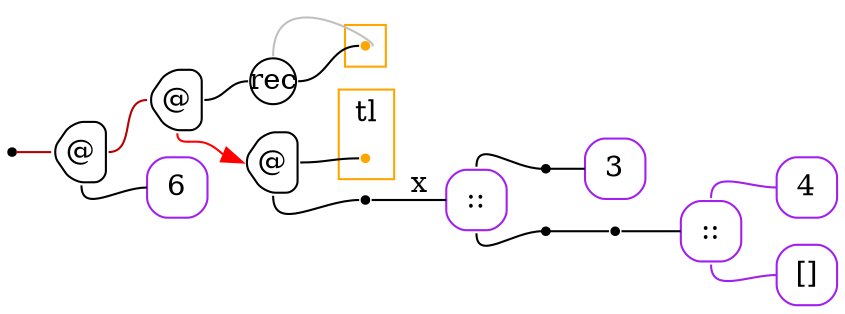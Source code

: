 digraph G {
  rankdir=LR;
  edge[arrowhead=none,arrowtail=none];
  node[fixedsize=true,shape=circle]
  size="9.201041666666667,5.219270833333334";
  labeldistance=0;
  nodesep=.175;
  ranksep=.175;

 nd1[shape=point];
   nd28[label="3",tooltip="nd28-ConstGraph",style=rounded,orientation=90,shape=square,width=.4,height=.4,color="purple"];
   nd34[label="4",tooltip="nd34-ConstGraph",style=rounded,orientation=90,shape=square,width=.4,height=.4,color="purple"];
   nd39[label="[]",tooltip="nd39-ConstEmptyGraph",style=rounded,orientation=90,shape=square,width=.4,height=.4,color="purple"];
   nd182[label="::",tooltip="nd182-ConstListGraph",style=rounded,orientation=90,shape=square,width=.4,height=.4,color="purple"];
   nd188[label="::",tooltip="nd188-ConstListGraph",style=rounded,orientation=90,shape=square,width=.4,height=.4,color="purple"];
 nd314[label="rec",tooltip="nd314-RecurGraph",style=rounded,width=.3,height=.3,color="#000000"];
   subgraph cluster_nd318 {
     graph[style=fill,color="orange"];
     ndcluster_nd318[tooltip="nd318",orientation=90,shape=point,color="orange"];
   };
 nd255[label="@",tooltip="nd255-AppGraph",style=rounded,orientation=90,shape=house,width=.4,height=.4,color="#000000"];
 nd256[label="@",tooltip="nd256-AppGraph",style=rounded,orientation=90,shape=house,width=.4,height=.4,color="#000000"];
 nd258[label="@",tooltip="nd258-AppGraph",style=rounded,orientation=90,shape=house,width=.4,height=.4,color="#000000"];
 subgraph cluster_nd261 {
   graph[style=fill,color="orange",label="tl"];
   ndcluster_nd261[tooltip="nd261",orientation=90,shape=point,color="orange"];
 };
 nd274[label=" ",tooltip="nd274-ContractGraph",style=rounded,orientation=90,shape=point];
 nd364[label=" ",tooltip="nd364-ContractGraph",style=rounded,orientation=90,shape=point];
 nd376[label=" ",tooltip="nd376-ContractGraph",style=rounded,orientation=90,shape=point];
 nd377[label=" ",tooltip="nd377-ContractGraph",style=rounded,orientation=90,shape=point];
   nd386[label="6",tooltip="nd386-ConstGraph",style=rounded,orientation=90,shape=square,width=.4,height=.4,color="purple"];

  nd182->nd34[tailport=n,headport=w,color=purple,arrowhead=none,arrowtail=none];
  nd182->nd39[tailport=s,headport=w,color=purple,arrowhead=none,arrowtail=none];
  nd188->nd376[tailport=n,headport=w];
  nd188->nd377[tailport=s,headport=w];
  nd376->nd28[tailport=e,headport=w];
  nd364->nd182[tailport=e,headport=w];
  nd258->ndcluster_nd261[tailport=e,headport=w];
  nd256->nd314[tailport=e,headport=w,color=black,arrowhead=none,arrowtail=none];
  nd256->nd258[tailport=s,headport=w,color=red,arrowhead=normal];
  nd255->nd256[tailport=e,headport=w,color="#b70000",arrowhead=none,arrowtail=none];
  nd255->nd386[tailport=s,headport=w];
  nd258->nd274[tailport=s,headport=w];
  nd1->nd255[label="",tailport=e,headport=w,color="#b70000",arrowhead=none,arrowtail=none];
  nd274->nd188[label="x",tailport=e,headport=w];
  nd314->ndcluster_nd318[dir=back,headport=e,tailport=n,color=grey,arrowhead=none,arrowtail=none];
  nd314->ndcluster_nd318[tailport=e,headport=w];
  nd377->nd364[tailport=e,headport=w];
}